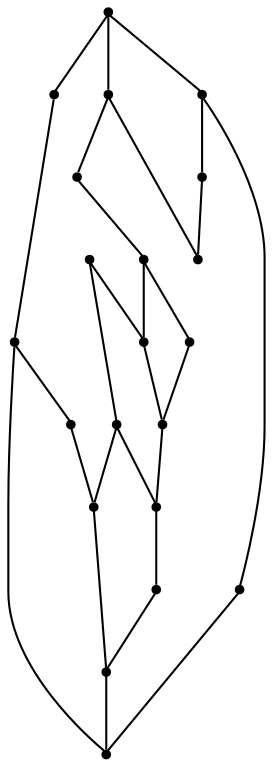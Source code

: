 graph {
  node [shape=point,comment="{\"directed\":false,\"doi\":\"10.1007/3-540-36151-0_23 \",\"figure\":\"1 (1)\"}"]

  v0 [pos="784.083366394043,1320.446420094324"]
  v1 [pos="746.583366394043,1395.446420094324"]
  v2 [pos="724.0833282470703,1235.196455698165"]
  v3 [pos="652.833366394043,1142.4464150080607"]
  v4 [pos="727.8333663940431,1320.446420094324"]
  v5 [pos="540.3333107630413,1357.946420094324"]
  v6 [pos="726.3333638509115,1375.4463438003786"]
  v7 [pos="709.083366394043,1357.946420094324"]
  v8 [pos="697.8333155314128,1322.446465870691"]
  v9 [pos="671.583366394043,1320.446420094324"]
  v10 [pos="687.8333409627279,1281.946460784428"]
  v11 [pos="640.333366394043,1288.9464302668498"]
  v12 [pos="674.0833282470703,1247.9464455256389"]
  v13 [pos="615.333366394043,1189.196420094324"]
  v14 [pos="615.333366394043,1318.6963641454306"]
  v15 [pos="559.083366394043,1243.6963641454306"]
  v16 [pos="633.3333333333335,1170.446420094324"]
  v17 [pos="456.083353360494,1226.696420094324"]
  v18 [pos="577.833366394043,1299.9463641454306"]
  v19 [pos="559.083366394043,1207.946420094324"]
  v20 [pos="513.8333400090536,1238.6964404393757"]

  v0 -- v1 [id="-1",pos="784.083366394043,1320.446420094324 746.583366394043,1395.446420094324 746.583366394043,1395.446420094324 746.583366394043,1395.446420094324"]
  v20 -- v19 [id="-2",pos="513.8333400090536,1238.6964404393757 559.083366394043,1207.946420094324 559.083366394043,1207.946420094324 559.083366394043,1207.946420094324"]
  v5 -- v17 [id="-3",pos="540.3333107630413,1357.946420094324 456.083353360494,1226.696420094324 456.083353360494,1226.696420094324 456.083353360494,1226.696420094324"]
  v15 -- v20 [id="-4",pos="559.083366394043,1243.6963641454306 513.8333400090536,1238.6964404393757 513.8333400090536,1238.6964404393757 513.8333400090536,1238.6964404393757"]
  v19 -- v17 [id="-5",pos="559.083366394043,1207.946420094324 456.083353360494,1226.696420094324 456.083353360494,1226.696420094324 456.083353360494,1226.696420094324"]
  v18 -- v15 [id="-6",pos="577.833366394043,1299.9463641454306 559.083366394043,1243.6963641454306 559.083366394043,1243.6963641454306 559.083366394043,1243.6963641454306"]
  v14 -- v18 [id="-7",pos="615.333366394043,1318.6963641454306 577.833366394043,1299.9463641454306 577.833366394043,1299.9463641454306 577.833366394043,1299.9463641454306"]
  v13 -- v19 [id="-8",pos="615.333366394043,1189.196420094324 559.083366394043,1207.946420094324 559.083366394043,1207.946420094324 559.083366394043,1207.946420094324"]
  v11 -- v18 [id="-9",pos="640.333366394043,1288.9464302668498 577.833366394043,1299.9463641454306 577.833366394043,1299.9463641454306 577.833366394043,1299.9463641454306"]
  v3 -- v17 [id="-10",pos="652.833366394043,1142.4464150080607 456.083353360494,1226.696420094324 456.083353360494,1226.696420094324 456.083353360494,1226.696420094324"]
  v3 -- v16 [id="-11",pos="652.833366394043,1142.4464150080607 633.3333333333335,1170.446420094324 633.3333333333335,1170.446420094324 633.3333333333335,1170.446420094324"]
  v16 -- v13 [id="-12",pos="633.3333333333335,1170.446420094324 615.333366394043,1189.196420094324 615.333366394043,1189.196420094324 615.333366394043,1189.196420094324"]
  v12 -- v15 [id="-13",pos="674.0833282470703,1247.9464455256389 559.083366394043,1243.6963641454306 559.083366394043,1243.6963641454306 559.083366394043,1243.6963641454306"]
  v9 -- v14 [id="-14",pos="671.583366394043,1320.446420094324 615.333366394043,1318.6963641454306 615.333366394043,1318.6963641454306 615.333366394043,1318.6963641454306"]
  v9 -- v11 [id="-15",pos="671.583366394043,1320.446420094324 640.333366394043,1288.9464302668498 640.333366394043,1288.9464302668498 640.333366394043,1288.9464302668498"]
  v12 -- v13 [id="-16",pos="674.0833282470703,1247.9464455256389 615.333366394043,1189.196420094324 615.333366394043,1189.196420094324 615.333366394043,1189.196420094324"]
  v10 -- v12 [id="-17",pos="687.8333409627279,1281.946460784428 674.0833282470703,1247.9464455256389 674.0833282470703,1247.9464455256389 674.0833282470703,1247.9464455256389"]
  v10 -- v11 [id="-18",pos="687.8333409627279,1281.946460784428 640.333366394043,1288.9464302668498 640.333366394043,1288.9464302668498 640.333366394043,1288.9464302668498"]
  v4 -- v7 [id="-19",pos="727.8333663940431,1320.446420094324 709.083366394043,1357.946420094324 709.083366394043,1357.946420094324 709.083366394043,1357.946420094324"]
  v4 -- v8 [id="-20",pos="727.8333663940431,1320.446420094324 697.8333155314128,1322.446465870691 697.8333155314128,1322.446465870691 697.8333155314128,1322.446465870691"]
  v8 -- v9 [id="-21",pos="697.8333155314128,1322.446465870691 671.583366394043,1320.446420094324 671.583366394043,1320.446420094324 671.583366394043,1320.446420094324"]
  v1 -- v6 [id="-22",pos="746.583366394043,1395.446420094324 726.3333638509115,1375.4463438003786 726.3333638509115,1375.4463438003786 726.3333638509115,1375.4463438003786"]
  v6 -- v7 [id="-23",pos="726.3333638509115,1375.4463438003786 709.083366394043,1357.946420094324 709.083366394043,1357.946420094324 709.083366394043,1357.946420094324"]
  v1 -- v5 [id="-24",pos="746.583366394043,1395.446420094324 540.3333107630413,1357.946420094324 540.3333107630413,1357.946420094324 540.3333107630413,1357.946420094324"]
  v0 -- v4 [id="-25",pos="784.083366394043,1320.446420094324 727.8333663940431,1320.446420094324 727.8333663940431,1320.446420094324 727.8333663940431,1320.446420094324"]
  v0 -- v2 [id="-26",pos="784.083366394043,1320.446420094324 724.0833282470703,1235.196455698165 724.0833282470703,1235.196455698165 724.0833282470703,1235.196455698165"]
  v2 -- v3 [id="-27",pos="724.0833282470703,1235.196455698165 652.833366394043,1142.4464150080607 652.833366394043,1142.4464150080607 652.833366394043,1142.4464150080607"]
}